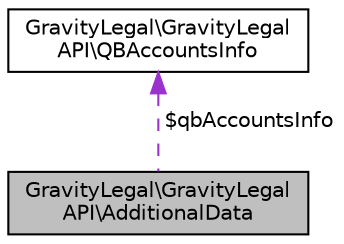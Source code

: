 digraph "GravityLegal\GravityLegalAPI\AdditionalData"
{
 // LATEX_PDF_SIZE
  edge [fontname="Helvetica",fontsize="10",labelfontname="Helvetica",labelfontsize="10"];
  node [fontname="Helvetica",fontsize="10",shape=record];
  Node1 [label="GravityLegal\\GravityLegal\lAPI\\AdditionalData",height=0.2,width=0.4,color="black", fillcolor="grey75", style="filled", fontcolor="black",tooltip=" "];
  Node2 -> Node1 [dir="back",color="darkorchid3",fontsize="10",style="dashed",label=" $qbAccountsInfo" ,fontname="Helvetica"];
  Node2 [label="GravityLegal\\GravityLegal\lAPI\\QBAccountsInfo",height=0.2,width=0.4,color="black", fillcolor="white", style="filled",URL="$classGravityLegal_1_1GravityLegalAPI_1_1QBAccountsInfo.html",tooltip=" "];
}
